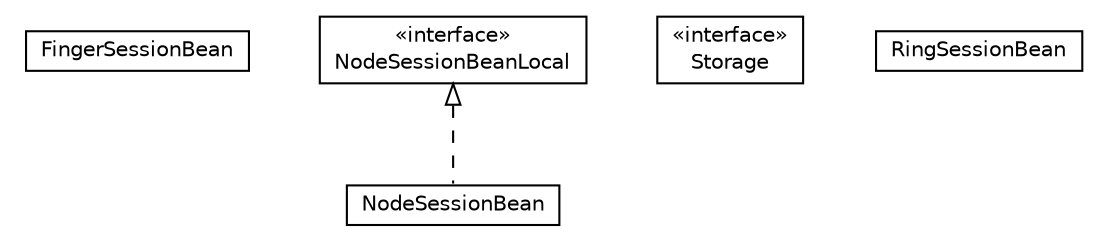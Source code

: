 #!/usr/local/bin/dot
#
# Class diagram 
# Generated by UMLGraph version R5_6-24-gf6e263 (http://www.umlgraph.org/)
#

digraph G {
	edge [fontname="Helvetica",fontsize=10,labelfontname="Helvetica",labelfontsize=10];
	node [fontname="Helvetica",fontsize=10,shape=plaintext];
	nodesep=0.25;
	ranksep=0.5;
	// org.unict.ing.pds.dhtdb.replica.p2p.FingerSessionBean
	c358 [label=<<table title="org.unict.ing.pds.dhtdb.replica.p2p.FingerSessionBean" border="0" cellborder="1" cellspacing="0" cellpadding="2" port="p" href="./FingerSessionBean.html">
		<tr><td><table border="0" cellspacing="0" cellpadding="1">
<tr><td align="center" balign="center"> FingerSessionBean </td></tr>
		</table></td></tr>
		</table>>, URL="./FingerSessionBean.html", fontname="Helvetica", fontcolor="black", fontsize=10.0];
	// org.unict.ing.pds.dhtdb.replica.p2p.NodeSessionBean
	c359 [label=<<table title="org.unict.ing.pds.dhtdb.replica.p2p.NodeSessionBean" border="0" cellborder="1" cellspacing="0" cellpadding="2" port="p" href="./NodeSessionBean.html">
		<tr><td><table border="0" cellspacing="0" cellpadding="1">
<tr><td align="center" balign="center"> NodeSessionBean </td></tr>
		</table></td></tr>
		</table>>, URL="./NodeSessionBean.html", fontname="Helvetica", fontcolor="black", fontsize=10.0];
	// org.unict.ing.pds.dhtdb.replica.p2p.NodeSessionBeanLocal
	c360 [label=<<table title="org.unict.ing.pds.dhtdb.replica.p2p.NodeSessionBeanLocal" border="0" cellborder="1" cellspacing="0" cellpadding="2" port="p" href="./NodeSessionBeanLocal.html">
		<tr><td><table border="0" cellspacing="0" cellpadding="1">
<tr><td align="center" balign="center"> &#171;interface&#187; </td></tr>
<tr><td align="center" balign="center"> NodeSessionBeanLocal </td></tr>
		</table></td></tr>
		</table>>, URL="./NodeSessionBeanLocal.html", fontname="Helvetica", fontcolor="black", fontsize=10.0];
	// org.unict.ing.pds.dhtdb.replica.p2p.Storage
	c361 [label=<<table title="org.unict.ing.pds.dhtdb.replica.p2p.Storage" border="0" cellborder="1" cellspacing="0" cellpadding="2" port="p" href="./Storage.html">
		<tr><td><table border="0" cellspacing="0" cellpadding="1">
<tr><td align="center" balign="center"> &#171;interface&#187; </td></tr>
<tr><td align="center" balign="center"> Storage </td></tr>
		</table></td></tr>
		</table>>, URL="./Storage.html", fontname="Helvetica", fontcolor="black", fontsize=10.0];
	// org.unict.ing.pds.dhtdb.replica.p2p.RingSessionBean
	c362 [label=<<table title="org.unict.ing.pds.dhtdb.replica.p2p.RingSessionBean" border="0" cellborder="1" cellspacing="0" cellpadding="2" port="p" href="./RingSessionBean.html">
		<tr><td><table border="0" cellspacing="0" cellpadding="1">
<tr><td align="center" balign="center"> RingSessionBean </td></tr>
		</table></td></tr>
		</table>>, URL="./RingSessionBean.html", fontname="Helvetica", fontcolor="black", fontsize=10.0];
	//org.unict.ing.pds.dhtdb.replica.p2p.NodeSessionBean implements org.unict.ing.pds.dhtdb.replica.p2p.NodeSessionBeanLocal
	c360:p -> c359:p [dir=back,arrowtail=empty,style=dashed];
}

